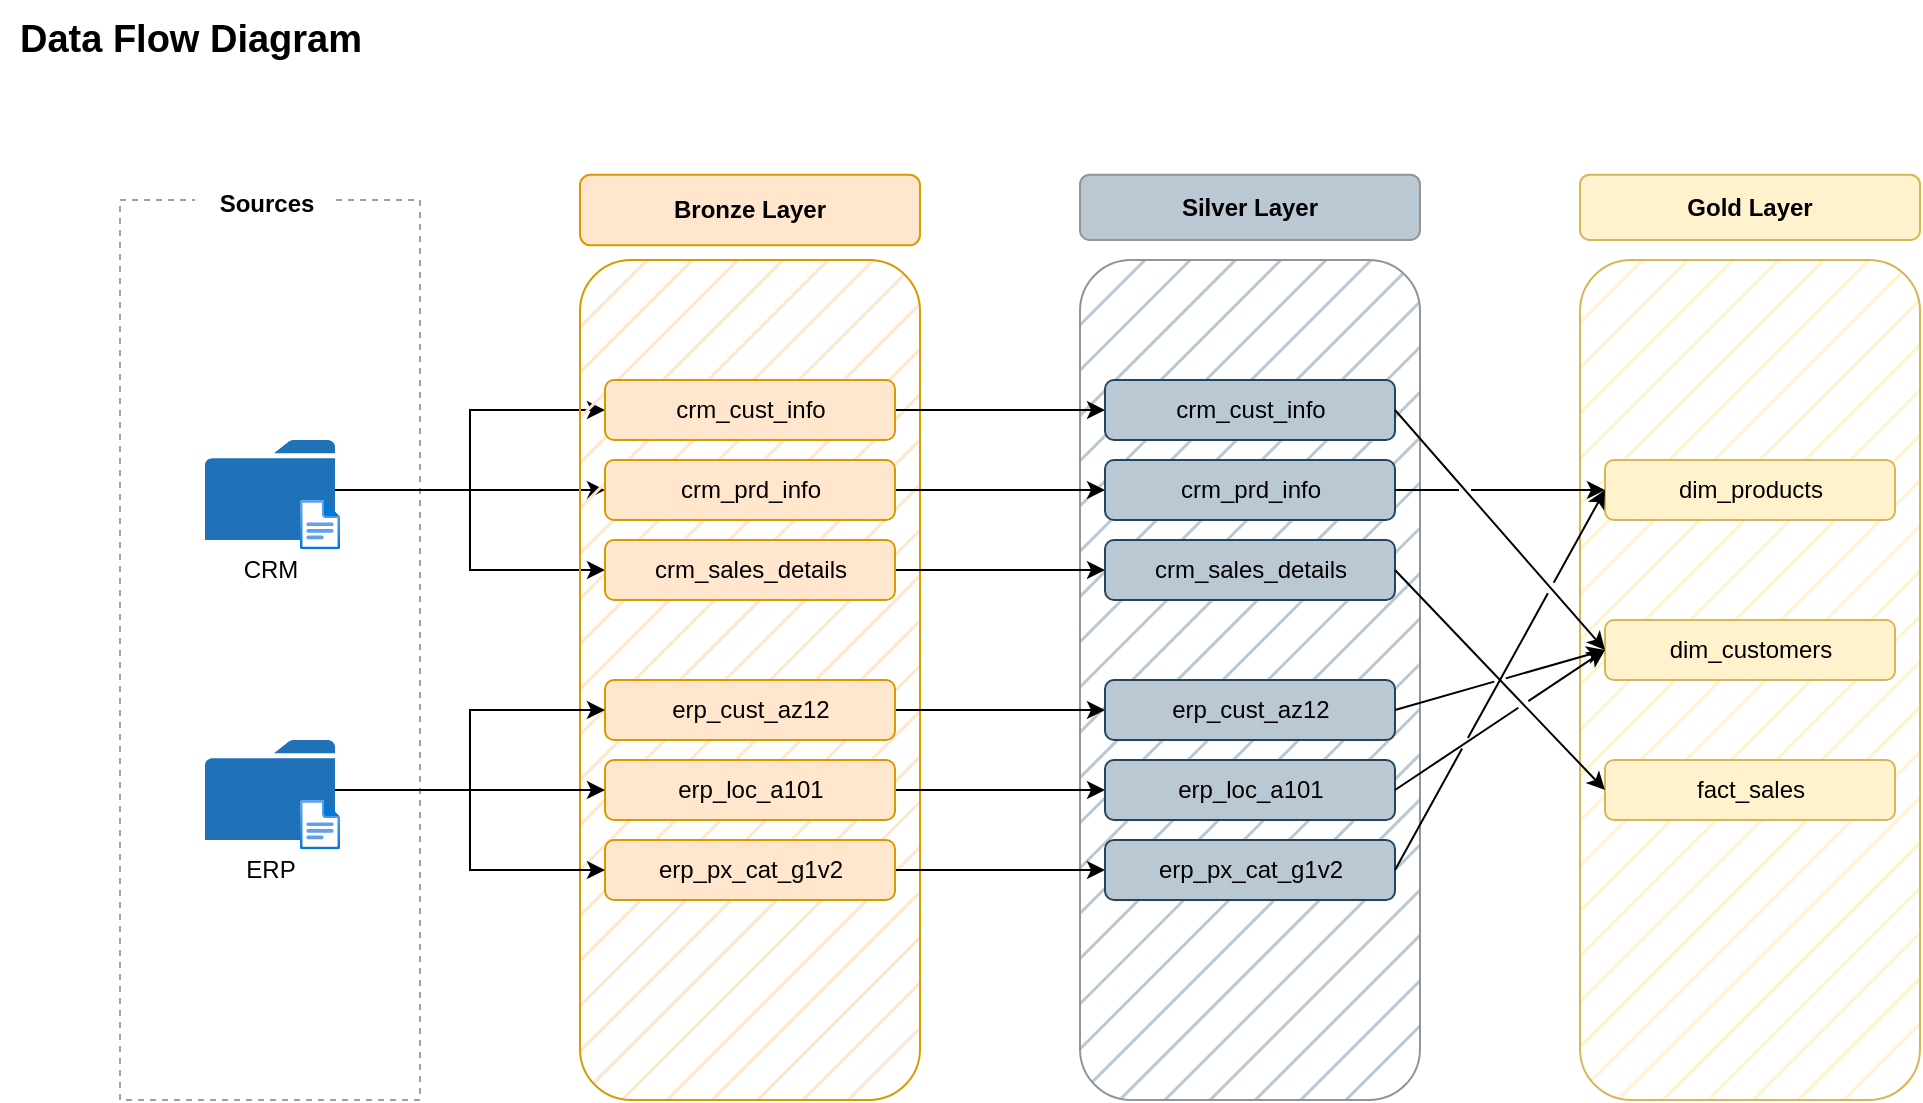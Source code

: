 <mxfile version="26.0.16">
  <diagram name="Page-1" id="gtguHKPgEK-_1riBx4Ve">
    <mxGraphModel dx="1900" dy="655" grid="1" gridSize="10" guides="1" tooltips="1" connect="1" arrows="1" fold="1" page="1" pageScale="1" pageWidth="850" pageHeight="1100" math="0" shadow="0">
      <root>
        <mxCell id="0" />
        <mxCell id="1" parent="0" />
        <mxCell id="-8R4dWwHRHD-DHXN2tkf-1" value="&lt;b&gt;&lt;font style=&quot;font-size: 19px;&quot;&gt;Data Flow Diagram&lt;/font&gt;&lt;/b&gt;" style="text;html=1;align=center;verticalAlign=middle;resizable=0;points=[];autosize=1;strokeColor=none;fillColor=none;" parent="1" vertex="1">
          <mxGeometry x="-290" y="20" width="190" height="40" as="geometry" />
        </mxCell>
        <mxCell id="-8R4dWwHRHD-DHXN2tkf-2" value="" style="rounded=0;whiteSpace=wrap;html=1;strokeColor=#A1A1A1;dashed=1;" parent="1" vertex="1">
          <mxGeometry x="-230" y="120" width="150" height="450" as="geometry" />
        </mxCell>
        <mxCell id="-8R4dWwHRHD-DHXN2tkf-3" value="&lt;b&gt;Sources&lt;/b&gt;" style="text;html=1;align=center;verticalAlign=middle;resizable=0;points=[];autosize=1;fillColor=default;" parent="1" vertex="1">
          <mxGeometry x="-192.5" y="107.33" width="70" height="30" as="geometry" />
        </mxCell>
        <mxCell id="-8R4dWwHRHD-DHXN2tkf-27" style="edgeStyle=orthogonalEdgeStyle;rounded=0;orthogonalLoop=1;jettySize=auto;html=1;" parent="1" source="-8R4dWwHRHD-DHXN2tkf-4" target="-8R4dWwHRHD-DHXN2tkf-19" edge="1">
          <mxGeometry relative="1" as="geometry" />
        </mxCell>
        <mxCell id="-8R4dWwHRHD-DHXN2tkf-28" style="edgeStyle=orthogonalEdgeStyle;rounded=0;orthogonalLoop=1;jettySize=auto;html=1;entryX=0;entryY=0.5;entryDx=0;entryDy=0;" parent="1" source="-8R4dWwHRHD-DHXN2tkf-4" target="-8R4dWwHRHD-DHXN2tkf-17" edge="1">
          <mxGeometry relative="1" as="geometry" />
        </mxCell>
        <mxCell id="-8R4dWwHRHD-DHXN2tkf-29" style="edgeStyle=orthogonalEdgeStyle;rounded=0;orthogonalLoop=1;jettySize=auto;html=1;" parent="1" source="-8R4dWwHRHD-DHXN2tkf-4" target="-8R4dWwHRHD-DHXN2tkf-20" edge="1">
          <mxGeometry relative="1" as="geometry" />
        </mxCell>
        <mxCell id="-8R4dWwHRHD-DHXN2tkf-4" value="" style="sketch=0;pointerEvents=1;shadow=0;dashed=0;html=1;strokeColor=none;labelPosition=center;verticalLabelPosition=bottom;verticalAlign=top;outlineConnect=0;align=center;shape=mxgraph.office.concepts.folder;fillColor=#2072B8;" parent="1" vertex="1">
          <mxGeometry x="-187.5" y="240" width="65" height="50" as="geometry" />
        </mxCell>
        <mxCell id="-8R4dWwHRHD-DHXN2tkf-6" value="" style="image;aspect=fixed;html=1;points=[];align=center;fontSize=12;image=img/lib/azure2/general/File.svg;" parent="1" vertex="1">
          <mxGeometry x="-140" y="270" width="20" height="24.65" as="geometry" />
        </mxCell>
        <mxCell id="-8R4dWwHRHD-DHXN2tkf-8" value="CRM" style="text;html=1;align=center;verticalAlign=middle;resizable=0;points=[];autosize=1;strokeColor=none;fillColor=none;" parent="1" vertex="1">
          <mxGeometry x="-180" y="290" width="50" height="30" as="geometry" />
        </mxCell>
        <mxCell id="-8R4dWwHRHD-DHXN2tkf-9" value="ERP" style="text;html=1;align=center;verticalAlign=middle;resizable=0;points=[];autosize=1;strokeColor=none;fillColor=none;" parent="1" vertex="1">
          <mxGeometry x="-180" y="440" width="50" height="30" as="geometry" />
        </mxCell>
        <mxCell id="-8R4dWwHRHD-DHXN2tkf-10" value="" style="rounded=1;whiteSpace=wrap;html=1;fillColor=#ffe6cc;strokeColor=#d79b00;fillStyle=hatch;glass=0;" parent="1" vertex="1">
          <mxGeometry y="150" width="170" height="420" as="geometry" />
        </mxCell>
        <mxCell id="-8R4dWwHRHD-DHXN2tkf-11" value="" style="rounded=1;whiteSpace=wrap;html=1;fillColor=#bac8d3;strokeColor=#949494;fillStyle=hatch;" parent="1" vertex="1">
          <mxGeometry x="250" y="150" width="170" height="420" as="geometry" />
        </mxCell>
        <mxCell id="-8R4dWwHRHD-DHXN2tkf-12" value="" style="rounded=1;whiteSpace=wrap;html=1;fillColor=#FFF2CC;strokeColor=#d6b656;fillStyle=hatch;" parent="1" vertex="1">
          <mxGeometry x="500" y="150" width="170" height="420" as="geometry" />
        </mxCell>
        <mxCell id="-8R4dWwHRHD-DHXN2tkf-14" value="&lt;b&gt;Bronze Layer&lt;/b&gt;" style="rounded=1;whiteSpace=wrap;html=1;fillColor=#ffe6cc;strokeColor=#d79b00;fillStyle=auto;glass=0;" parent="1" vertex="1">
          <mxGeometry y="107.33" width="170" height="35.35" as="geometry" />
        </mxCell>
        <mxCell id="-8R4dWwHRHD-DHXN2tkf-15" value="&lt;b&gt;Silver Layer&lt;/b&gt;" style="rounded=1;whiteSpace=wrap;html=1;fillColor=#bac8d3;strokeColor=#949494;fillStyle=auto;" parent="1" vertex="1">
          <mxGeometry x="250" y="107.33" width="170" height="32.67" as="geometry" />
        </mxCell>
        <mxCell id="-8R4dWwHRHD-DHXN2tkf-16" value="&lt;b&gt;Gold Layer&lt;/b&gt;" style="rounded=1;whiteSpace=wrap;html=1;fillColor=#FFF2CC;strokeColor=#d6b656;fillStyle=auto;" parent="1" vertex="1">
          <mxGeometry x="500" y="107.33" width="170" height="32.67" as="geometry" />
        </mxCell>
        <mxCell id="aD9hmAm2dY3R8kbH1PZn-12" style="edgeStyle=orthogonalEdgeStyle;rounded=0;orthogonalLoop=1;jettySize=auto;html=1;exitX=1;exitY=0.5;exitDx=0;exitDy=0;" parent="1" source="-8R4dWwHRHD-DHXN2tkf-17" target="aD9hmAm2dY3R8kbH1PZn-1" edge="1">
          <mxGeometry relative="1" as="geometry" />
        </mxCell>
        <mxCell id="-8R4dWwHRHD-DHXN2tkf-17" value="crm_cust_info" style="rounded=1;whiteSpace=wrap;html=1;fillColor=#ffe6cc;strokeColor=#d79b00;fillStyle=auto;glass=0;" parent="1" vertex="1">
          <mxGeometry x="12.5" y="210" width="145" height="30" as="geometry" />
        </mxCell>
        <mxCell id="aD9hmAm2dY3R8kbH1PZn-11" style="edgeStyle=orthogonalEdgeStyle;rounded=0;orthogonalLoop=1;jettySize=auto;html=1;exitX=1;exitY=0.5;exitDx=0;exitDy=0;" parent="1" source="-8R4dWwHRHD-DHXN2tkf-19" target="aD9hmAm2dY3R8kbH1PZn-2" edge="1">
          <mxGeometry relative="1" as="geometry" />
        </mxCell>
        <mxCell id="-8R4dWwHRHD-DHXN2tkf-19" value="crm_prd_info" style="rounded=1;whiteSpace=wrap;html=1;fillColor=#ffe6cc;strokeColor=#d79b00;fillStyle=auto;glass=0;" parent="1" vertex="1">
          <mxGeometry x="12.5" y="250" width="145" height="30" as="geometry" />
        </mxCell>
        <mxCell id="aD9hmAm2dY3R8kbH1PZn-10" style="edgeStyle=orthogonalEdgeStyle;rounded=0;orthogonalLoop=1;jettySize=auto;html=1;exitX=1;exitY=0.5;exitDx=0;exitDy=0;entryX=0;entryY=0.5;entryDx=0;entryDy=0;" parent="1" source="-8R4dWwHRHD-DHXN2tkf-20" target="aD9hmAm2dY3R8kbH1PZn-3" edge="1">
          <mxGeometry relative="1" as="geometry" />
        </mxCell>
        <mxCell id="-8R4dWwHRHD-DHXN2tkf-20" value="crm_sales_details" style="rounded=1;whiteSpace=wrap;html=1;fillColor=#ffe6cc;strokeColor=#d79b00;fillStyle=auto;glass=0;" parent="1" vertex="1">
          <mxGeometry x="12.5" y="290" width="145" height="30" as="geometry" />
        </mxCell>
        <mxCell id="aD9hmAm2dY3R8kbH1PZn-9" style="edgeStyle=orthogonalEdgeStyle;rounded=0;orthogonalLoop=1;jettySize=auto;html=1;exitX=1;exitY=0.5;exitDx=0;exitDy=0;entryX=0;entryY=0.5;entryDx=0;entryDy=0;" parent="1" source="-8R4dWwHRHD-DHXN2tkf-21" target="aD9hmAm2dY3R8kbH1PZn-4" edge="1">
          <mxGeometry relative="1" as="geometry" />
        </mxCell>
        <mxCell id="-8R4dWwHRHD-DHXN2tkf-21" value="erp_cust_az12" style="rounded=1;whiteSpace=wrap;html=1;fillColor=#ffe6cc;strokeColor=#d79b00;fillStyle=auto;glass=0;" parent="1" vertex="1">
          <mxGeometry x="12.5" y="360" width="145" height="30" as="geometry" />
        </mxCell>
        <mxCell id="aD9hmAm2dY3R8kbH1PZn-8" style="edgeStyle=orthogonalEdgeStyle;rounded=0;orthogonalLoop=1;jettySize=auto;html=1;exitX=1;exitY=0.5;exitDx=0;exitDy=0;" parent="1" source="-8R4dWwHRHD-DHXN2tkf-22" target="aD9hmAm2dY3R8kbH1PZn-5" edge="1">
          <mxGeometry relative="1" as="geometry" />
        </mxCell>
        <mxCell id="-8R4dWwHRHD-DHXN2tkf-22" value="erp_loc_a101" style="rounded=1;whiteSpace=wrap;html=1;fillColor=#ffe6cc;strokeColor=#d79b00;fillStyle=auto;glass=0;" parent="1" vertex="1">
          <mxGeometry x="12.5" y="400" width="145" height="30" as="geometry" />
        </mxCell>
        <mxCell id="aD9hmAm2dY3R8kbH1PZn-7" style="edgeStyle=orthogonalEdgeStyle;rounded=0;orthogonalLoop=1;jettySize=auto;html=1;exitX=1;exitY=0.5;exitDx=0;exitDy=0;" parent="1" source="-8R4dWwHRHD-DHXN2tkf-23" target="aD9hmAm2dY3R8kbH1PZn-6" edge="1">
          <mxGeometry relative="1" as="geometry" />
        </mxCell>
        <mxCell id="-8R4dWwHRHD-DHXN2tkf-23" value="erp_px_cat_g1v2" style="rounded=1;whiteSpace=wrap;html=1;fillColor=#ffe6cc;strokeColor=#d79b00;fillStyle=auto;glass=0;" parent="1" vertex="1">
          <mxGeometry x="12.5" y="440" width="145" height="30" as="geometry" />
        </mxCell>
        <mxCell id="-8R4dWwHRHD-DHXN2tkf-30" style="edgeStyle=orthogonalEdgeStyle;rounded=0;orthogonalLoop=1;jettySize=auto;html=1;entryX=0;entryY=0.5;entryDx=0;entryDy=0;" parent="1" source="-8R4dWwHRHD-DHXN2tkf-24" target="-8R4dWwHRHD-DHXN2tkf-21" edge="1">
          <mxGeometry relative="1" as="geometry" />
        </mxCell>
        <mxCell id="-8R4dWwHRHD-DHXN2tkf-31" style="edgeStyle=orthogonalEdgeStyle;rounded=0;orthogonalLoop=1;jettySize=auto;html=1;entryX=0;entryY=0.5;entryDx=0;entryDy=0;" parent="1" source="-8R4dWwHRHD-DHXN2tkf-24" target="-8R4dWwHRHD-DHXN2tkf-22" edge="1">
          <mxGeometry relative="1" as="geometry" />
        </mxCell>
        <mxCell id="-8R4dWwHRHD-DHXN2tkf-32" style="edgeStyle=orthogonalEdgeStyle;rounded=0;orthogonalLoop=1;jettySize=auto;html=1;entryX=0;entryY=0.5;entryDx=0;entryDy=0;" parent="1" source="-8R4dWwHRHD-DHXN2tkf-24" target="-8R4dWwHRHD-DHXN2tkf-23" edge="1">
          <mxGeometry relative="1" as="geometry" />
        </mxCell>
        <mxCell id="-8R4dWwHRHD-DHXN2tkf-24" value="" style="sketch=0;pointerEvents=1;shadow=0;dashed=0;html=1;strokeColor=none;labelPosition=center;verticalLabelPosition=bottom;verticalAlign=top;outlineConnect=0;align=center;shape=mxgraph.office.concepts.folder;fillColor=#2072B8;" parent="1" vertex="1">
          <mxGeometry x="-187.5" y="390" width="65" height="50" as="geometry" />
        </mxCell>
        <mxCell id="-8R4dWwHRHD-DHXN2tkf-25" value="" style="image;aspect=fixed;html=1;points=[];align=center;fontSize=12;image=img/lib/azure2/general/File.svg;" parent="1" vertex="1">
          <mxGeometry x="-140" y="420" width="20" height="24.65" as="geometry" />
        </mxCell>
        <mxCell id="aD9hmAm2dY3R8kbH1PZn-1" value="crm_cust_info" style="rounded=1;whiteSpace=wrap;html=1;fillColor=#bac8d3;strokeColor=#23445d;fillStyle=auto;glass=0;" parent="1" vertex="1">
          <mxGeometry x="262.5" y="210" width="145" height="30" as="geometry" />
        </mxCell>
        <mxCell id="aD9hmAm2dY3R8kbH1PZn-2" value="crm_prd_info" style="rounded=1;whiteSpace=wrap;html=1;fillColor=#bac8d3;strokeColor=#23445d;fillStyle=auto;glass=0;" parent="1" vertex="1">
          <mxGeometry x="262.5" y="250" width="145" height="30" as="geometry" />
        </mxCell>
        <mxCell id="aD9hmAm2dY3R8kbH1PZn-3" value="crm_sales_details" style="rounded=1;whiteSpace=wrap;html=1;fillColor=#bac8d3;strokeColor=#23445d;fillStyle=auto;glass=0;" parent="1" vertex="1">
          <mxGeometry x="262.5" y="290" width="145" height="30" as="geometry" />
        </mxCell>
        <mxCell id="aD9hmAm2dY3R8kbH1PZn-4" value="erp_cust_az12" style="rounded=1;whiteSpace=wrap;html=1;fillColor=#bac8d3;strokeColor=#23445d;fillStyle=auto;glass=0;" parent="1" vertex="1">
          <mxGeometry x="262.5" y="360" width="145" height="30" as="geometry" />
        </mxCell>
        <mxCell id="aD9hmAm2dY3R8kbH1PZn-5" value="erp_loc_a101" style="rounded=1;whiteSpace=wrap;html=1;fillColor=#bac8d3;strokeColor=#23445d;fillStyle=auto;glass=0;" parent="1" vertex="1">
          <mxGeometry x="262.5" y="400" width="145" height="30" as="geometry" />
        </mxCell>
        <mxCell id="aD9hmAm2dY3R8kbH1PZn-6" value="erp_px_cat_g1v2" style="rounded=1;whiteSpace=wrap;html=1;fillColor=#bac8d3;strokeColor=#23445d;fillStyle=auto;glass=0;" parent="1" vertex="1">
          <mxGeometry x="262.5" y="440" width="145" height="30" as="geometry" />
        </mxCell>
        <mxCell id="ggdhduG5_hJedkIaMPH9-1" value="dim_products" style="rounded=1;whiteSpace=wrap;html=1;fillColor=#fff2cc;strokeColor=#d6b656;fillStyle=auto;glass=0;" parent="1" vertex="1">
          <mxGeometry x="512.5" y="250" width="145" height="30" as="geometry" />
        </mxCell>
        <mxCell id="ggdhduG5_hJedkIaMPH9-2" value="dim_customers" style="rounded=1;whiteSpace=wrap;html=1;fillColor=#fff2cc;strokeColor=#d6b656;fillStyle=auto;glass=0;" parent="1" vertex="1">
          <mxGeometry x="512.5" y="330" width="145" height="30" as="geometry" />
        </mxCell>
        <mxCell id="ggdhduG5_hJedkIaMPH9-3" value="fact_sales" style="rounded=1;whiteSpace=wrap;html=1;fillColor=#fff2cc;strokeColor=#d6b656;fillStyle=auto;glass=0;" parent="1" vertex="1">
          <mxGeometry x="512.5" y="400" width="145" height="30" as="geometry" />
        </mxCell>
        <mxCell id="HSO0H_2_9aYunbwzDeTe-7" value="" style="endArrow=classic;html=1;rounded=0;exitX=1;exitY=0.5;exitDx=0;exitDy=0;entryX=0;entryY=0.5;entryDx=0;entryDy=0;jumpStyle=gap;" edge="1" parent="1" source="aD9hmAm2dY3R8kbH1PZn-1" target="ggdhduG5_hJedkIaMPH9-2">
          <mxGeometry width="50" height="50" relative="1" as="geometry">
            <mxPoint x="430" y="300" as="sourcePoint" />
            <mxPoint x="480" y="250" as="targetPoint" />
          </mxGeometry>
        </mxCell>
        <mxCell id="HSO0H_2_9aYunbwzDeTe-8" value="" style="endArrow=classic;html=1;rounded=0;exitX=1;exitY=0.5;exitDx=0;exitDy=0;entryX=0;entryY=0.5;entryDx=0;entryDy=0;jumpStyle=gap;" edge="1" parent="1" source="aD9hmAm2dY3R8kbH1PZn-2" target="ggdhduG5_hJedkIaMPH9-1">
          <mxGeometry width="50" height="50" relative="1" as="geometry">
            <mxPoint x="418" y="235" as="sourcePoint" />
            <mxPoint x="503" y="355" as="targetPoint" />
          </mxGeometry>
        </mxCell>
        <mxCell id="HSO0H_2_9aYunbwzDeTe-9" value="" style="endArrow=classic;html=1;rounded=0;exitX=1;exitY=0.5;exitDx=0;exitDy=0;entryX=0;entryY=0.5;entryDx=0;entryDy=0;jumpStyle=gap;" edge="1" parent="1" source="aD9hmAm2dY3R8kbH1PZn-3" target="ggdhduG5_hJedkIaMPH9-3">
          <mxGeometry width="50" height="50" relative="1" as="geometry">
            <mxPoint x="407.5" y="304.5" as="sourcePoint" />
            <mxPoint x="492.5" y="304.5" as="targetPoint" />
          </mxGeometry>
        </mxCell>
        <mxCell id="HSO0H_2_9aYunbwzDeTe-10" value="" style="endArrow=classic;html=1;rounded=0;exitX=1;exitY=0.5;exitDx=0;exitDy=0;entryX=0;entryY=0.5;entryDx=0;entryDy=0;jumpStyle=gap;" edge="1" parent="1" source="aD9hmAm2dY3R8kbH1PZn-4" target="ggdhduG5_hJedkIaMPH9-2">
          <mxGeometry width="50" height="50" relative="1" as="geometry">
            <mxPoint x="418" y="315" as="sourcePoint" />
            <mxPoint x="503" y="425" as="targetPoint" />
          </mxGeometry>
        </mxCell>
        <mxCell id="HSO0H_2_9aYunbwzDeTe-11" value="" style="endArrow=classic;html=1;rounded=0;exitX=1;exitY=0.5;exitDx=0;exitDy=0;entryX=0;entryY=0.5;entryDx=0;entryDy=0;jumpStyle=gap;" edge="1" parent="1" source="aD9hmAm2dY3R8kbH1PZn-5" target="ggdhduG5_hJedkIaMPH9-2">
          <mxGeometry width="50" height="50" relative="1" as="geometry">
            <mxPoint x="418" y="385" as="sourcePoint" />
            <mxPoint x="503" y="355" as="targetPoint" />
          </mxGeometry>
        </mxCell>
        <mxCell id="HSO0H_2_9aYunbwzDeTe-12" value="" style="endArrow=classic;html=1;rounded=0;exitX=1;exitY=0.5;exitDx=0;exitDy=0;entryX=0;entryY=0.5;entryDx=0;entryDy=0;jumpStyle=gap;" edge="1" parent="1" source="aD9hmAm2dY3R8kbH1PZn-6" target="ggdhduG5_hJedkIaMPH9-1">
          <mxGeometry width="50" height="50" relative="1" as="geometry">
            <mxPoint x="418" y="425" as="sourcePoint" />
            <mxPoint x="503" y="355" as="targetPoint" />
          </mxGeometry>
        </mxCell>
      </root>
    </mxGraphModel>
  </diagram>
</mxfile>
